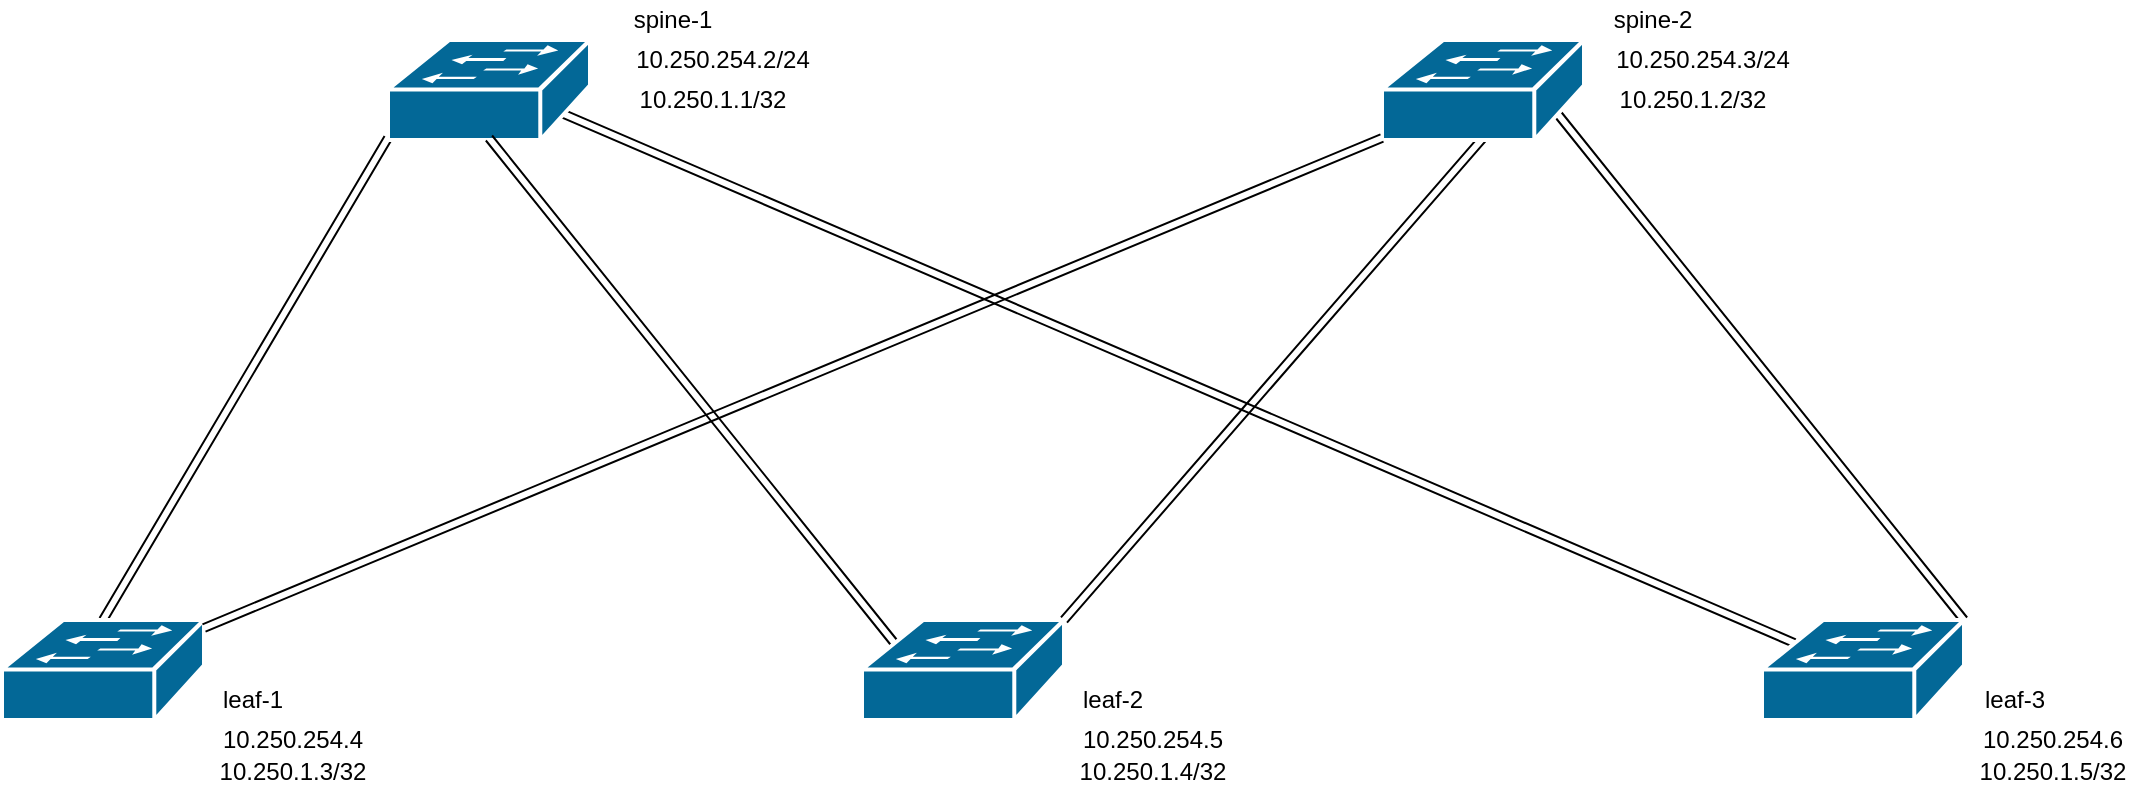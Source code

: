 <mxfile version="13.7.6" type="github">
  <diagram id="6a731a19-8d31-9384-78a2-239565b7b9f0" name="Page-1">
    <mxGraphModel dx="1525" dy="1037" grid="1" gridSize="10" guides="1" tooltips="1" connect="1" arrows="1" fold="1" page="1" pageScale="1" pageWidth="1169" pageHeight="827" background="#ffffff" math="0" shadow="0">
      <root>
        <mxCell id="0" />
        <mxCell id="1" value="Base 5-node" style="locked=1;" parent="0" />
        <mxCell id="baM0oSwgijgu1ItRGs0o-2263" style="edgeStyle=none;shape=link;rounded=0;orthogonalLoop=1;jettySize=auto;html=1;exitX=0;exitY=0.98;exitDx=0;exitDy=0;exitPerimeter=0;entryX=0.5;entryY=0;entryDx=0;entryDy=0;entryPerimeter=0;" edge="1" parent="1" source="baM0oSwgijgu1ItRGs0o-2258" target="baM0oSwgijgu1ItRGs0o-2260">
          <mxGeometry relative="1" as="geometry" />
        </mxCell>
        <mxCell id="baM0oSwgijgu1ItRGs0o-2270" style="edgeStyle=none;shape=link;rounded=0;orthogonalLoop=1;jettySize=auto;html=1;exitX=0.87;exitY=0.74;exitDx=0;exitDy=0;exitPerimeter=0;entryX=0.16;entryY=0.23;entryDx=0;entryDy=0;entryPerimeter=0;" edge="1" parent="1" source="baM0oSwgijgu1ItRGs0o-2258" target="baM0oSwgijgu1ItRGs0o-2262">
          <mxGeometry relative="1" as="geometry" />
        </mxCell>
        <mxCell id="baM0oSwgijgu1ItRGs0o-2258" value="" style="shape=mxgraph.cisco.switches.workgroup_switch;html=1;pointerEvents=1;dashed=0;fillColor=#036897;strokeColor=#ffffff;strokeWidth=2;verticalLabelPosition=bottom;verticalAlign=top;align=center;outlineConnect=0;" vertex="1" parent="1">
          <mxGeometry x="273" y="190" width="101" height="50" as="geometry" />
        </mxCell>
        <mxCell id="baM0oSwgijgu1ItRGs0o-2267" style="edgeStyle=none;shape=link;rounded=0;orthogonalLoop=1;jettySize=auto;html=1;exitX=0.87;exitY=0.74;exitDx=0;exitDy=0;exitPerimeter=0;entryX=1;entryY=0;entryDx=0;entryDy=0;entryPerimeter=0;" edge="1" parent="1" source="baM0oSwgijgu1ItRGs0o-2259" target="baM0oSwgijgu1ItRGs0o-2262">
          <mxGeometry relative="1" as="geometry" />
        </mxCell>
        <mxCell id="baM0oSwgijgu1ItRGs0o-2271" style="edgeStyle=none;shape=link;rounded=0;orthogonalLoop=1;jettySize=auto;html=1;exitX=0.5;exitY=0.98;exitDx=0;exitDy=0;exitPerimeter=0;entryX=1;entryY=0;entryDx=0;entryDy=0;entryPerimeter=0;" edge="1" parent="1" source="baM0oSwgijgu1ItRGs0o-2259" target="baM0oSwgijgu1ItRGs0o-2261">
          <mxGeometry relative="1" as="geometry" />
        </mxCell>
        <mxCell id="baM0oSwgijgu1ItRGs0o-2259" value="" style="shape=mxgraph.cisco.switches.workgroup_switch;html=1;pointerEvents=1;dashed=0;fillColor=#036897;strokeColor=#ffffff;strokeWidth=2;verticalLabelPosition=bottom;verticalAlign=top;align=center;outlineConnect=0;" vertex="1" parent="1">
          <mxGeometry x="770" y="190" width="101" height="50" as="geometry" />
        </mxCell>
        <mxCell id="baM0oSwgijgu1ItRGs0o-2260" value="" style="shape=mxgraph.cisco.switches.workgroup_switch;html=1;pointerEvents=1;dashed=0;fillColor=#036897;strokeColor=#ffffff;strokeWidth=2;verticalLabelPosition=bottom;verticalAlign=top;align=center;outlineConnect=0;" vertex="1" parent="1">
          <mxGeometry x="80" y="480" width="101" height="50" as="geometry" />
        </mxCell>
        <mxCell id="baM0oSwgijgu1ItRGs0o-2265" style="edgeStyle=none;shape=link;rounded=0;orthogonalLoop=1;jettySize=auto;html=1;exitX=0.16;exitY=0.23;exitDx=0;exitDy=0;exitPerimeter=0;entryX=0.5;entryY=0.98;entryDx=0;entryDy=0;entryPerimeter=0;" edge="1" parent="1" source="baM0oSwgijgu1ItRGs0o-2261" target="baM0oSwgijgu1ItRGs0o-2258">
          <mxGeometry relative="1" as="geometry" />
        </mxCell>
        <mxCell id="baM0oSwgijgu1ItRGs0o-2266" style="edgeStyle=none;shape=link;rounded=0;orthogonalLoop=1;jettySize=auto;html=1;entryX=0;entryY=0.98;entryDx=0;entryDy=0;entryPerimeter=0;" edge="1" parent="1" source="baM0oSwgijgu1ItRGs0o-2260" target="baM0oSwgijgu1ItRGs0o-2259">
          <mxGeometry relative="1" as="geometry" />
        </mxCell>
        <mxCell id="baM0oSwgijgu1ItRGs0o-2261" value="" style="shape=mxgraph.cisco.switches.workgroup_switch;html=1;pointerEvents=1;dashed=0;fillColor=#036897;strokeColor=#ffffff;strokeWidth=2;verticalLabelPosition=bottom;verticalAlign=top;align=center;outlineConnect=0;" vertex="1" parent="1">
          <mxGeometry x="510" y="480" width="101" height="50" as="geometry" />
        </mxCell>
        <mxCell id="baM0oSwgijgu1ItRGs0o-2262" value="" style="shape=mxgraph.cisco.switches.workgroup_switch;html=1;pointerEvents=1;dashed=0;fillColor=#036897;strokeColor=#ffffff;strokeWidth=2;verticalLabelPosition=bottom;verticalAlign=top;align=center;outlineConnect=0;" vertex="1" parent="1">
          <mxGeometry x="960" y="480" width="101" height="50" as="geometry" />
        </mxCell>
        <mxCell id="baM0oSwgijgu1ItRGs0o-2276" value="spine-1" style="text;html=1;align=center;verticalAlign=middle;resizable=0;points=[];autosize=1;" vertex="1" parent="1">
          <mxGeometry x="390" y="170" width="50" height="20" as="geometry" />
        </mxCell>
        <mxCell id="baM0oSwgijgu1ItRGs0o-2277" value="spine-2" style="text;html=1;align=center;verticalAlign=middle;resizable=0;points=[];autosize=1;" vertex="1" parent="1">
          <mxGeometry x="880" y="170" width="50" height="20" as="geometry" />
        </mxCell>
        <mxCell id="baM0oSwgijgu1ItRGs0o-2278" value="leaf-1" style="text;html=1;align=center;verticalAlign=middle;resizable=0;points=[];autosize=1;" vertex="1" parent="1">
          <mxGeometry x="180" y="510" width="50" height="20" as="geometry" />
        </mxCell>
        <mxCell id="baM0oSwgijgu1ItRGs0o-2279" value="leaf-2" style="text;html=1;align=center;verticalAlign=middle;resizable=0;points=[];autosize=1;" vertex="1" parent="1">
          <mxGeometry x="610" y="510" width="50" height="20" as="geometry" />
        </mxCell>
        <mxCell id="baM0oSwgijgu1ItRGs0o-2280" value="leaf-3" style="text;html=1;align=center;verticalAlign=middle;resizable=0;points=[];autosize=1;" vertex="1" parent="1">
          <mxGeometry x="1061" y="510" width="50" height="20" as="geometry" />
        </mxCell>
        <mxCell id="baM0oSwgijgu1ItRGs0o-2273" value="Management" style="locked=1;" parent="0" />
        <mxCell id="baM0oSwgijgu1ItRGs0o-2281" value="10.250.254.2/24" style="text;html=1;align=center;verticalAlign=middle;resizable=0;points=[];autosize=1;" vertex="1" parent="baM0oSwgijgu1ItRGs0o-2273">
          <mxGeometry x="390" y="190" width="100" height="20" as="geometry" />
        </mxCell>
        <mxCell id="baM0oSwgijgu1ItRGs0o-2282" value="10.250.254.3/24" style="text;html=1;align=center;verticalAlign=middle;resizable=0;points=[];autosize=1;" vertex="1" parent="baM0oSwgijgu1ItRGs0o-2273">
          <mxGeometry x="880" y="190" width="100" height="20" as="geometry" />
        </mxCell>
        <mxCell id="baM0oSwgijgu1ItRGs0o-2283" value="10.250.254.4" style="text;html=1;align=center;verticalAlign=middle;resizable=0;points=[];autosize=1;" vertex="1" parent="baM0oSwgijgu1ItRGs0o-2273">
          <mxGeometry x="180" y="530" width="90" height="20" as="geometry" />
        </mxCell>
        <mxCell id="baM0oSwgijgu1ItRGs0o-2284" value="10.250.254.5" style="text;html=1;align=center;verticalAlign=middle;resizable=0;points=[];autosize=1;" vertex="1" parent="baM0oSwgijgu1ItRGs0o-2273">
          <mxGeometry x="610" y="530" width="90" height="20" as="geometry" />
        </mxCell>
        <mxCell id="baM0oSwgijgu1ItRGs0o-2285" value="10.250.254.6" style="text;html=1;align=center;verticalAlign=middle;resizable=0;points=[];autosize=1;" vertex="1" parent="baM0oSwgijgu1ItRGs0o-2273">
          <mxGeometry x="1060" y="530" width="90" height="20" as="geometry" />
        </mxCell>
        <mxCell id="baM0oSwgijgu1ItRGs0o-2286" value="Loopbacks" style="locked=1;" parent="0" />
        <mxCell id="baM0oSwgijgu1ItRGs0o-2287" value="10.250.1.1/32" style="text;html=1;align=center;verticalAlign=middle;resizable=0;points=[];autosize=1;" vertex="1" parent="baM0oSwgijgu1ItRGs0o-2286">
          <mxGeometry x="390" y="210" width="90" height="20" as="geometry" />
        </mxCell>
        <mxCell id="baM0oSwgijgu1ItRGs0o-2288" value="10.250.1.2/32" style="text;html=1;align=center;verticalAlign=middle;resizable=0;points=[];autosize=1;" vertex="1" parent="baM0oSwgijgu1ItRGs0o-2286">
          <mxGeometry x="880" y="210" width="90" height="20" as="geometry" />
        </mxCell>
        <mxCell id="baM0oSwgijgu1ItRGs0o-2289" value="10.250.1.3/32" style="text;html=1;align=center;verticalAlign=middle;resizable=0;points=[];autosize=1;" vertex="1" parent="baM0oSwgijgu1ItRGs0o-2286">
          <mxGeometry x="180" y="546" width="90" height="20" as="geometry" />
        </mxCell>
        <mxCell id="baM0oSwgijgu1ItRGs0o-2290" value="10.250.1.4/32" style="text;html=1;align=center;verticalAlign=middle;resizable=0;points=[];autosize=1;" vertex="1" parent="baM0oSwgijgu1ItRGs0o-2286">
          <mxGeometry x="610" y="546" width="90" height="20" as="geometry" />
        </mxCell>
        <mxCell id="baM0oSwgijgu1ItRGs0o-2291" value="10.250.1.5/32" style="text;html=1;align=center;verticalAlign=middle;resizable=0;points=[];autosize=1;" vertex="1" parent="baM0oSwgijgu1ItRGs0o-2286">
          <mxGeometry x="1060" y="546" width="90" height="20" as="geometry" />
        </mxCell>
        <mxCell id="baM0oSwgijgu1ItRGs0o-2292" value="Links" parent="0" />
      </root>
    </mxGraphModel>
  </diagram>
</mxfile>
